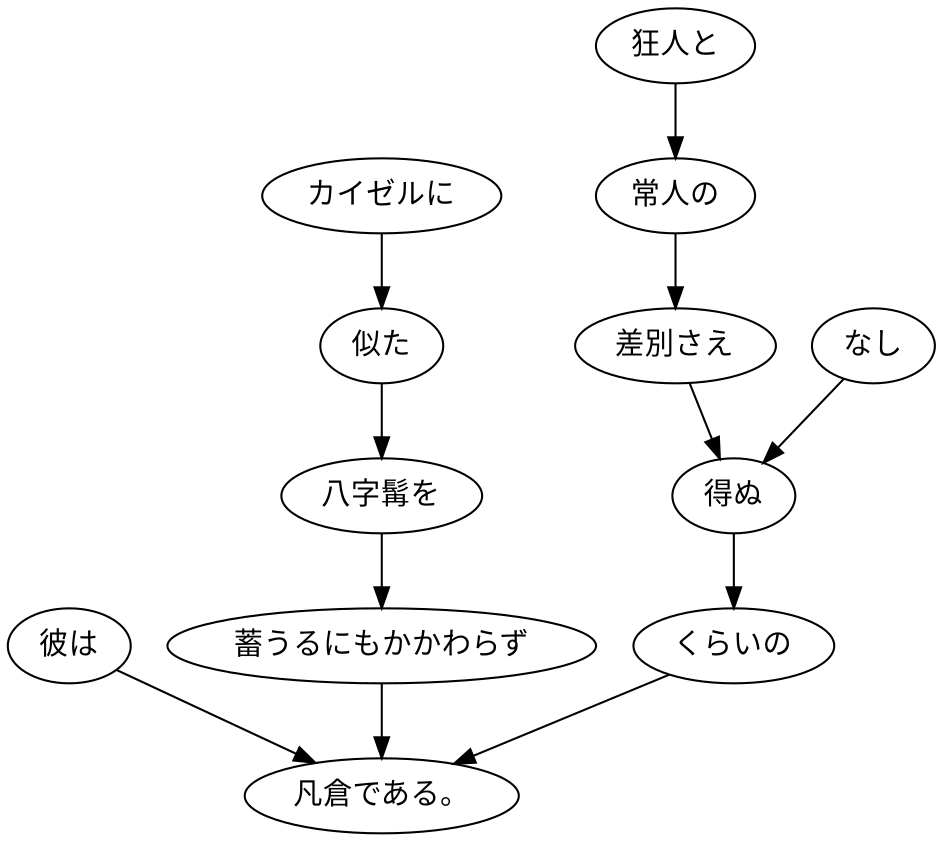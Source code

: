 digraph graph6375 {
	node0 [label="彼は"];
	node1 [label="カイゼルに"];
	node2 [label="似た"];
	node3 [label="八字髯を"];
	node4 [label="蓄うるにもかかわらず"];
	node5 [label="狂人と"];
	node6 [label="常人の"];
	node7 [label="差別さえ"];
	node8 [label="なし"];
	node9 [label="得ぬ"];
	node10 [label="くらいの"];
	node11 [label="凡倉である。"];
	node0 -> node11;
	node1 -> node2;
	node2 -> node3;
	node3 -> node4;
	node4 -> node11;
	node5 -> node6;
	node6 -> node7;
	node7 -> node9;
	node8 -> node9;
	node9 -> node10;
	node10 -> node11;
}
